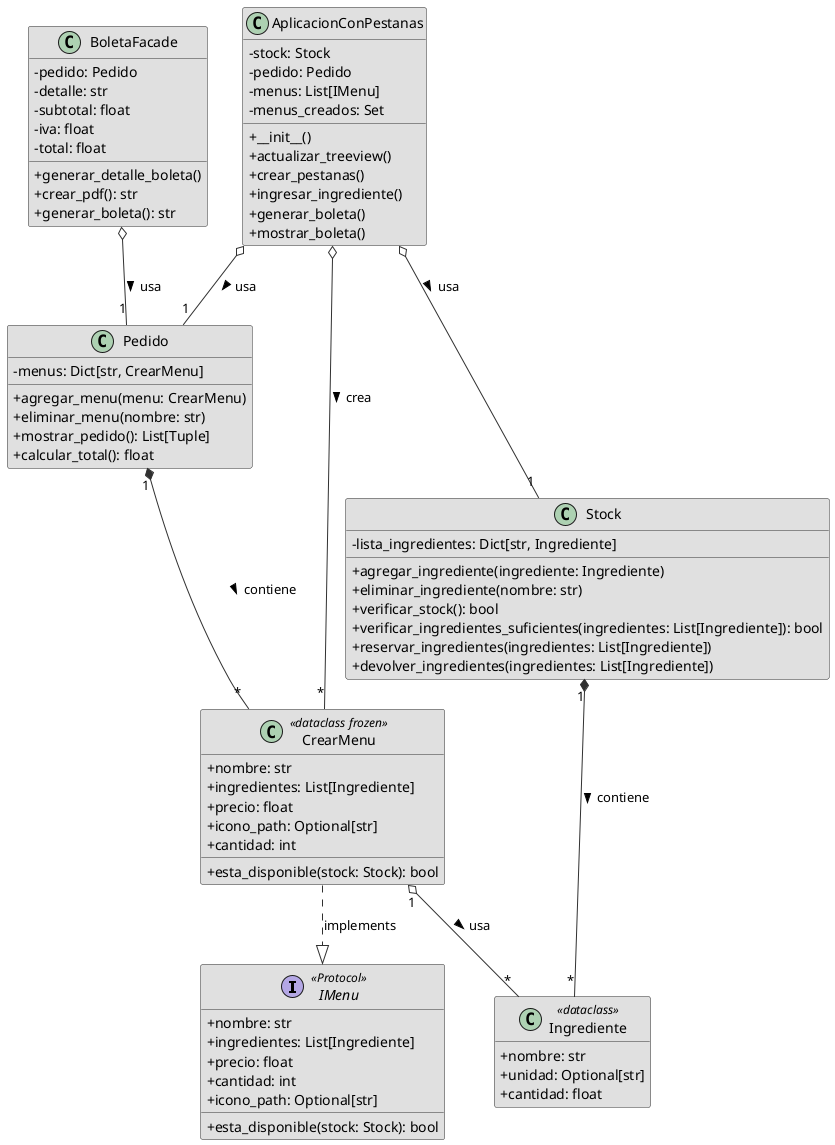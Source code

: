 @startuml DiagramaDeClasesDelSistema

' Configuración del estilo
skinparam classAttributeIconSize 0
skinparam monochrome false
skinparam shadowing false
skinparam class {
    BackgroundColor #E0E0E0
    BorderColor #303030
    ArrowColor #303030
}

hide empty members

' Interfaces
interface IMenu <<Protocol>> {
    + nombre: str
    + ingredientes: List[Ingrediente]
    + precio: float
    + cantidad: int
    + icono_path: Optional[str]
    + esta_disponible(stock: Stock): bool
}

' Clases principales
class AplicacionConPestanas {
    - stock: Stock
    - pedido: Pedido
    - menus: List[IMenu]
    - menus_creados: Set
    + __init__()
    + actualizar_treeview()
    + crear_pestanas()
    + ingresar_ingrediente()
    + generar_boleta()
    + mostrar_boleta()
}

class Stock {
    - lista_ingredientes: Dict[str, Ingrediente]
    + agregar_ingrediente(ingrediente: Ingrediente)
    + eliminar_ingrediente(nombre: str)
    + verificar_stock(): bool
    + verificar_ingredientes_suficientes(ingredientes: List[Ingrediente]): bool
    + reservar_ingredientes(ingredientes: List[Ingrediente])
    + devolver_ingredientes(ingredientes: List[Ingrediente])
}

class Pedido {
    - menus: Dict[str, CrearMenu]
    + agregar_menu(menu: CrearMenu)
    + eliminar_menu(nombre: str)
    + mostrar_pedido(): List[Tuple]
    + calcular_total(): float
}

class Ingrediente <<dataclass>> {
    + nombre: str
    + unidad: Optional[str]
    + cantidad: float
}

class CrearMenu <<dataclass frozen>> {
    + nombre: str
    + ingredientes: List[Ingrediente]
    + precio: float
    + icono_path: Optional[str]
    + cantidad: int
    + esta_disponible(stock: Stock): bool
}

class BoletaFacade {
    - pedido: Pedido
    - detalle: str
    - subtotal: float
    - iva: float
    - total: float
    + generar_detalle_boleta()
    + crear_pdf(): str
    + generar_boleta(): str
}

' Relaciones
AplicacionConPestanas o-- "1" Stock : usa >
AplicacionConPestanas o-- "1" Pedido : usa >
AplicacionConPestanas o-- "*" CrearMenu : crea >
Stock "1" *-- "*" Ingrediente : contiene >
Pedido "1" *-- "*" CrearMenu : contiene >
CrearMenu "1" o-- "*" Ingrediente : usa >
BoletaFacade o-- "1" Pedido : usa >
CrearMenu ..|> IMenu : implements

@enduml